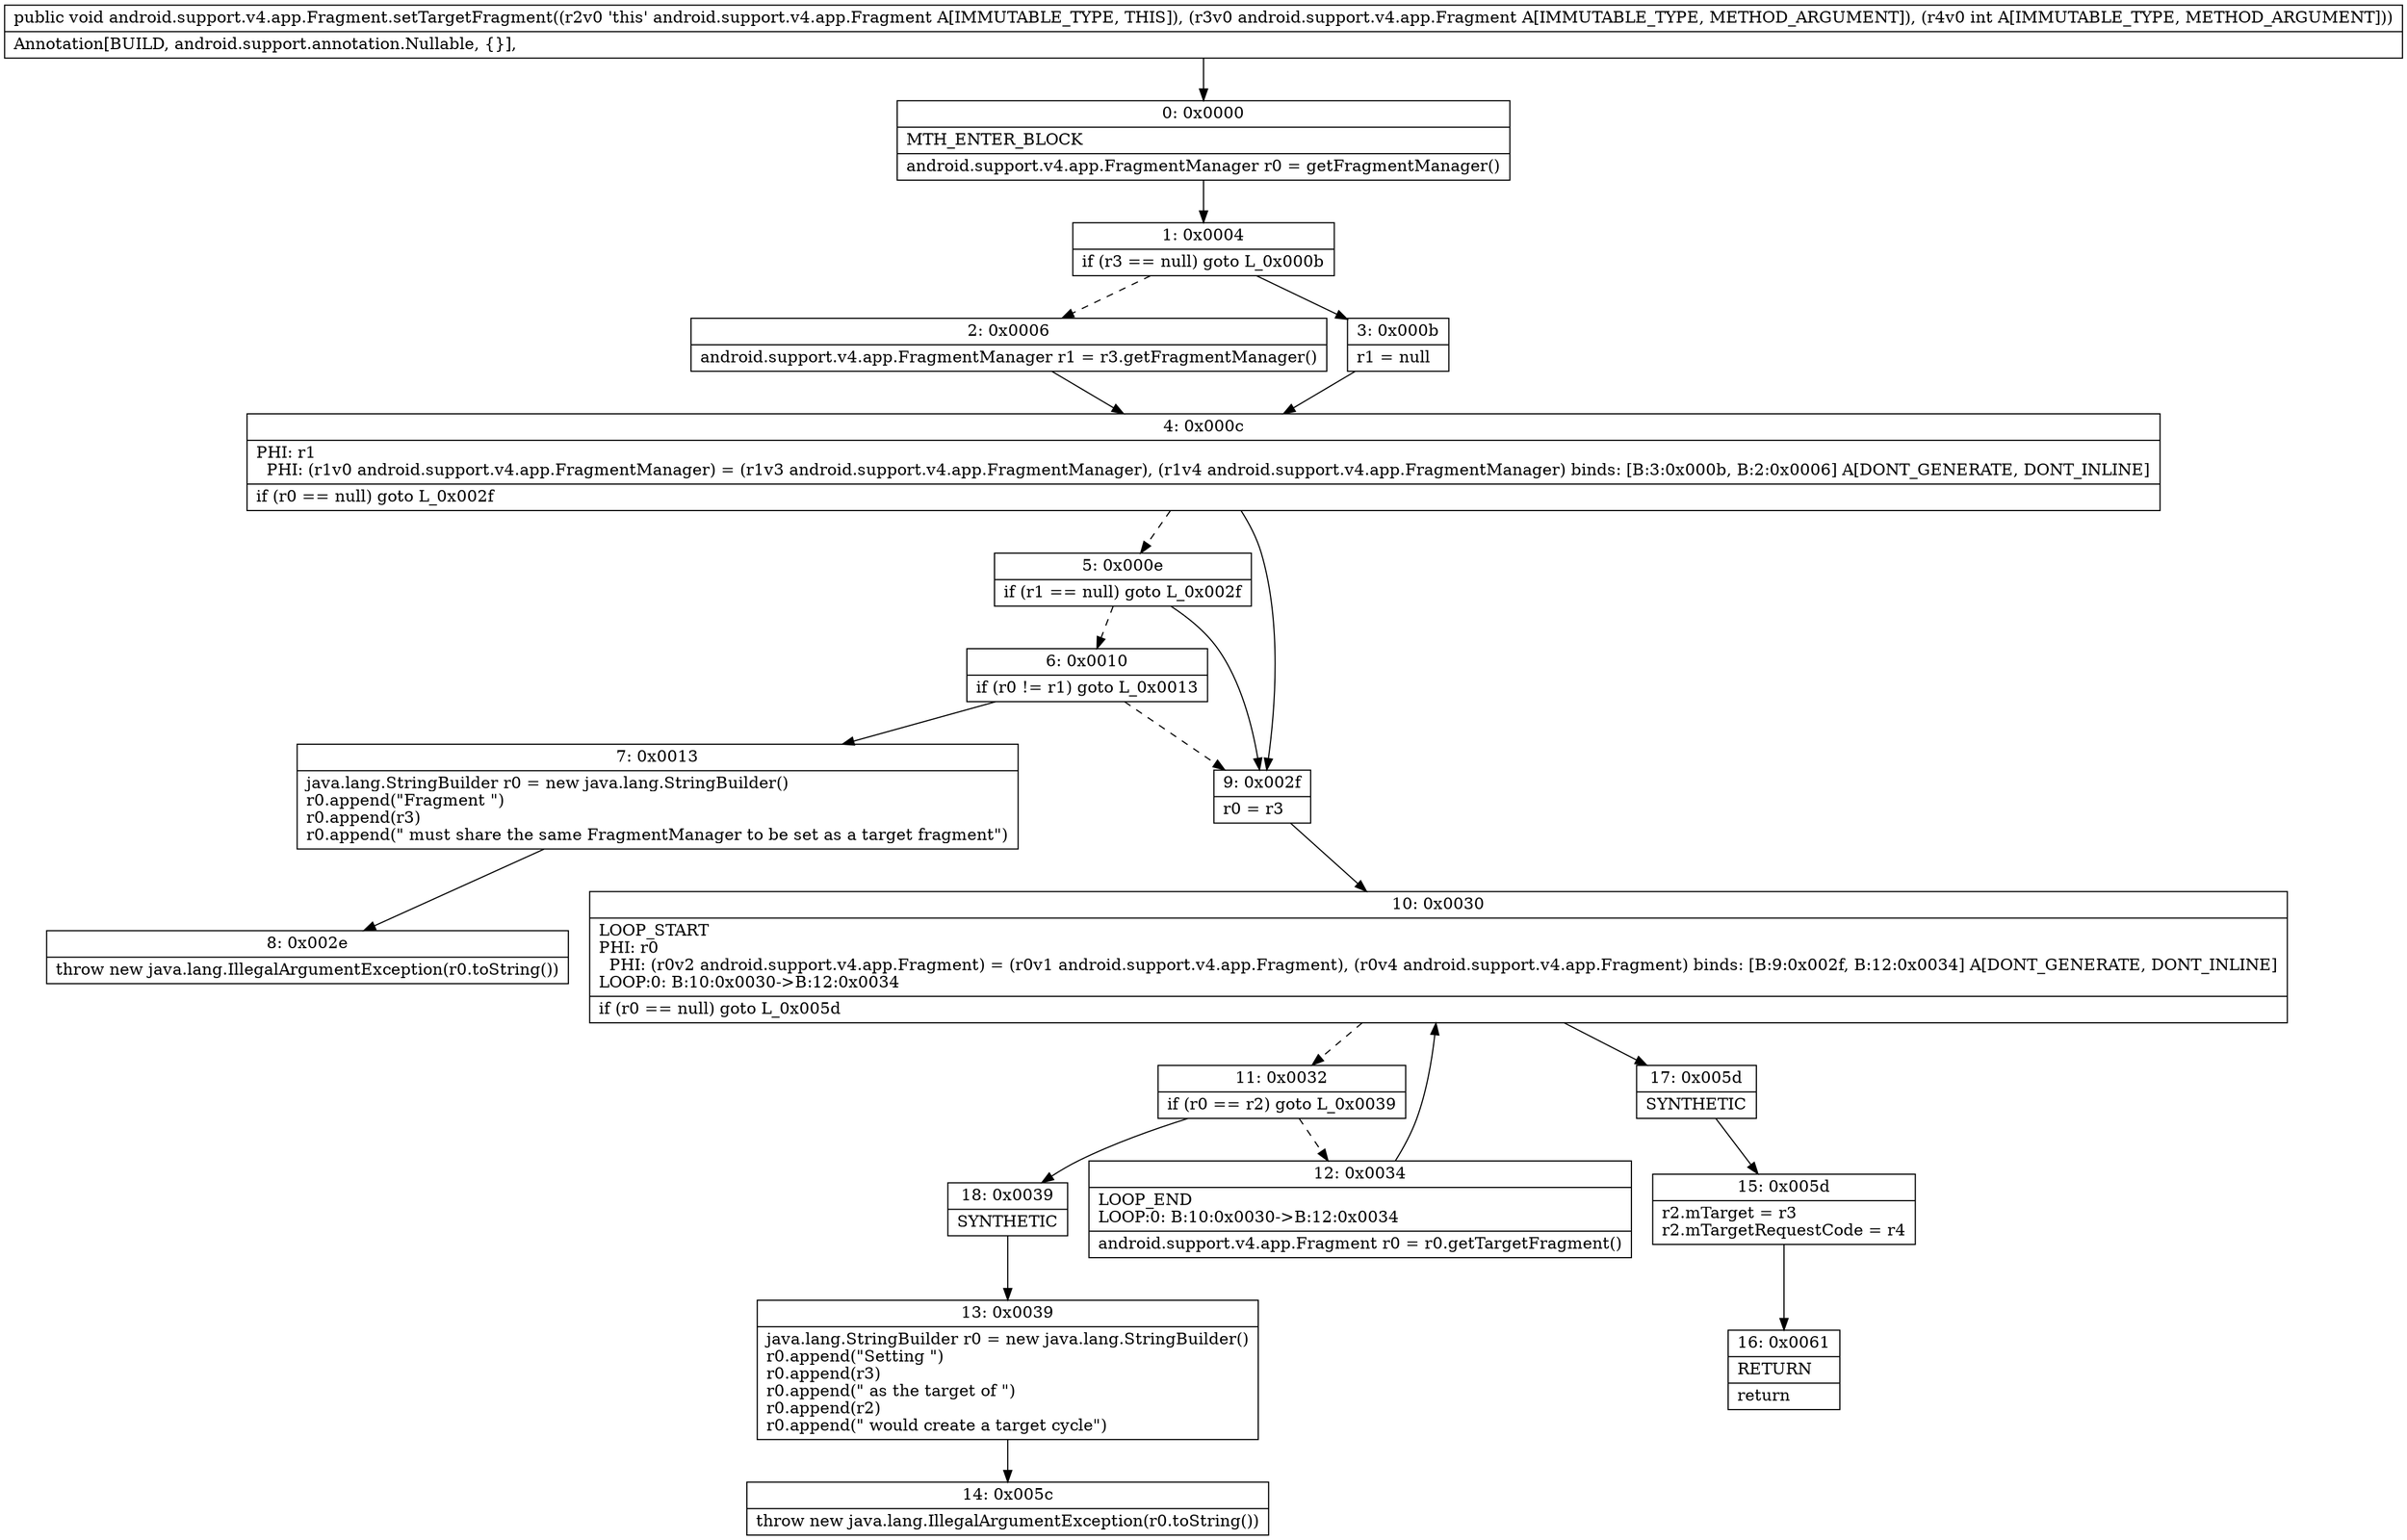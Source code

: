 digraph "CFG forandroid.support.v4.app.Fragment.setTargetFragment(Landroid\/support\/v4\/app\/Fragment;I)V" {
Node_0 [shape=record,label="{0\:\ 0x0000|MTH_ENTER_BLOCK\l|android.support.v4.app.FragmentManager r0 = getFragmentManager()\l}"];
Node_1 [shape=record,label="{1\:\ 0x0004|if (r3 == null) goto L_0x000b\l}"];
Node_2 [shape=record,label="{2\:\ 0x0006|android.support.v4.app.FragmentManager r1 = r3.getFragmentManager()\l}"];
Node_3 [shape=record,label="{3\:\ 0x000b|r1 = null\l}"];
Node_4 [shape=record,label="{4\:\ 0x000c|PHI: r1 \l  PHI: (r1v0 android.support.v4.app.FragmentManager) = (r1v3 android.support.v4.app.FragmentManager), (r1v4 android.support.v4.app.FragmentManager) binds: [B:3:0x000b, B:2:0x0006] A[DONT_GENERATE, DONT_INLINE]\l|if (r0 == null) goto L_0x002f\l}"];
Node_5 [shape=record,label="{5\:\ 0x000e|if (r1 == null) goto L_0x002f\l}"];
Node_6 [shape=record,label="{6\:\ 0x0010|if (r0 != r1) goto L_0x0013\l}"];
Node_7 [shape=record,label="{7\:\ 0x0013|java.lang.StringBuilder r0 = new java.lang.StringBuilder()\lr0.append(\"Fragment \")\lr0.append(r3)\lr0.append(\" must share the same FragmentManager to be set as a target fragment\")\l}"];
Node_8 [shape=record,label="{8\:\ 0x002e|throw new java.lang.IllegalArgumentException(r0.toString())\l}"];
Node_9 [shape=record,label="{9\:\ 0x002f|r0 = r3\l}"];
Node_10 [shape=record,label="{10\:\ 0x0030|LOOP_START\lPHI: r0 \l  PHI: (r0v2 android.support.v4.app.Fragment) = (r0v1 android.support.v4.app.Fragment), (r0v4 android.support.v4.app.Fragment) binds: [B:9:0x002f, B:12:0x0034] A[DONT_GENERATE, DONT_INLINE]\lLOOP:0: B:10:0x0030\-\>B:12:0x0034\l|if (r0 == null) goto L_0x005d\l}"];
Node_11 [shape=record,label="{11\:\ 0x0032|if (r0 == r2) goto L_0x0039\l}"];
Node_12 [shape=record,label="{12\:\ 0x0034|LOOP_END\lLOOP:0: B:10:0x0030\-\>B:12:0x0034\l|android.support.v4.app.Fragment r0 = r0.getTargetFragment()\l}"];
Node_13 [shape=record,label="{13\:\ 0x0039|java.lang.StringBuilder r0 = new java.lang.StringBuilder()\lr0.append(\"Setting \")\lr0.append(r3)\lr0.append(\" as the target of \")\lr0.append(r2)\lr0.append(\" would create a target cycle\")\l}"];
Node_14 [shape=record,label="{14\:\ 0x005c|throw new java.lang.IllegalArgumentException(r0.toString())\l}"];
Node_15 [shape=record,label="{15\:\ 0x005d|r2.mTarget = r3\lr2.mTargetRequestCode = r4\l}"];
Node_16 [shape=record,label="{16\:\ 0x0061|RETURN\l|return\l}"];
Node_17 [shape=record,label="{17\:\ 0x005d|SYNTHETIC\l}"];
Node_18 [shape=record,label="{18\:\ 0x0039|SYNTHETIC\l}"];
MethodNode[shape=record,label="{public void android.support.v4.app.Fragment.setTargetFragment((r2v0 'this' android.support.v4.app.Fragment A[IMMUTABLE_TYPE, THIS]), (r3v0 android.support.v4.app.Fragment A[IMMUTABLE_TYPE, METHOD_ARGUMENT]), (r4v0 int A[IMMUTABLE_TYPE, METHOD_ARGUMENT]))  | Annotation[BUILD, android.support.annotation.Nullable, \{\}], \l}"];
MethodNode -> Node_0;
Node_0 -> Node_1;
Node_1 -> Node_2[style=dashed];
Node_1 -> Node_3;
Node_2 -> Node_4;
Node_3 -> Node_4;
Node_4 -> Node_5[style=dashed];
Node_4 -> Node_9;
Node_5 -> Node_6[style=dashed];
Node_5 -> Node_9;
Node_6 -> Node_7;
Node_6 -> Node_9[style=dashed];
Node_7 -> Node_8;
Node_9 -> Node_10;
Node_10 -> Node_11[style=dashed];
Node_10 -> Node_17;
Node_11 -> Node_12[style=dashed];
Node_11 -> Node_18;
Node_12 -> Node_10;
Node_13 -> Node_14;
Node_15 -> Node_16;
Node_17 -> Node_15;
Node_18 -> Node_13;
}

